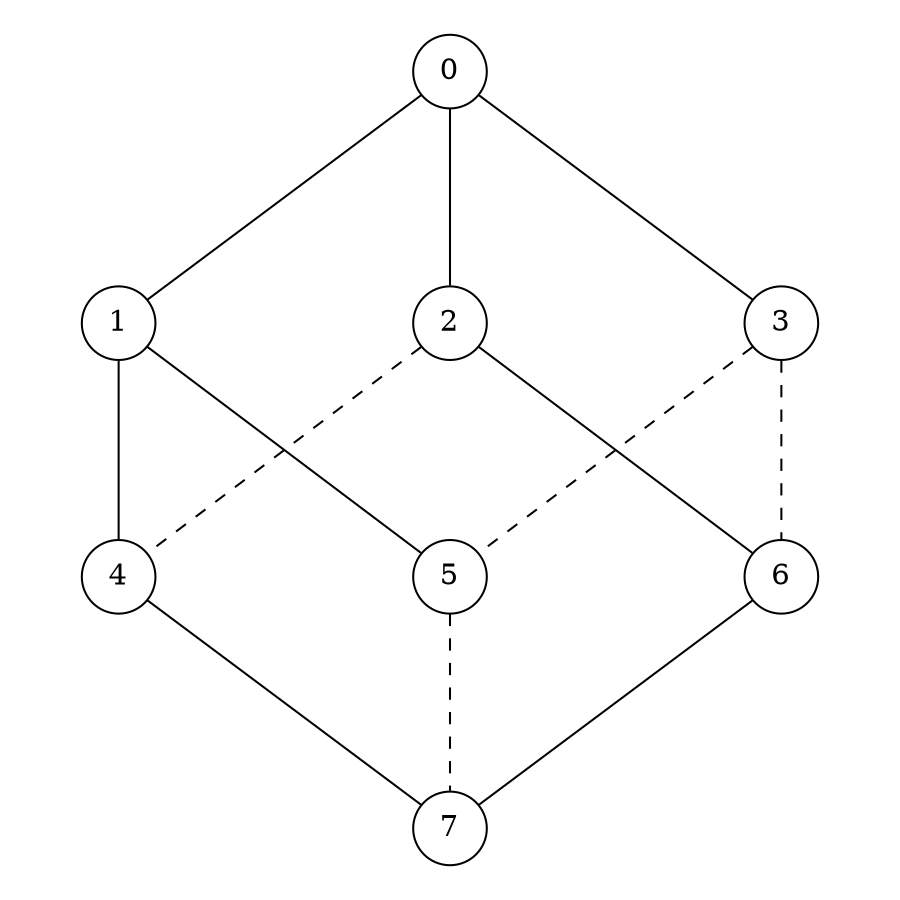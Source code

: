 graph unsat_8_12 {
	graph [size="6,6",ratio=fill];
	0 [shape=circle];
	1 [shape=circle];
	2 [shape=circle];
	3 [shape=circle];
	4 [shape=circle];
	5 [shape=circle];
	6 [shape=circle];
	7 [shape=circle];
	0 -- 1[];
	0 -- 2[];
	0 -- 3[];
	1 -- 4[];
	1 -- 5[];
	2 -- 4 [style=dashed,];
	2 -- 6[];
	3 -- 5 [style=dashed,];
	3 -- 6 [style=dashed,];
	4 -- 7[];
	5 -- 7 [style=dashed,];
	6 -- 7[];
}// UNSAT
